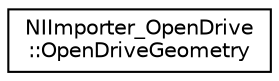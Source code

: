 digraph "Graphical Class Hierarchy"
{
  edge [fontname="Helvetica",fontsize="10",labelfontname="Helvetica",labelfontsize="10"];
  node [fontname="Helvetica",fontsize="10",shape=record];
  rankdir="LR";
  Node0 [label="NIImporter_OpenDrive\l::OpenDriveGeometry",height=0.2,width=0.4,color="black", fillcolor="white", style="filled",URL="$d1/d7e/struct_n_i_importer___open_drive_1_1_open_drive_geometry.html",tooltip="Representation of an OpenDrive geometry part. "];
}
